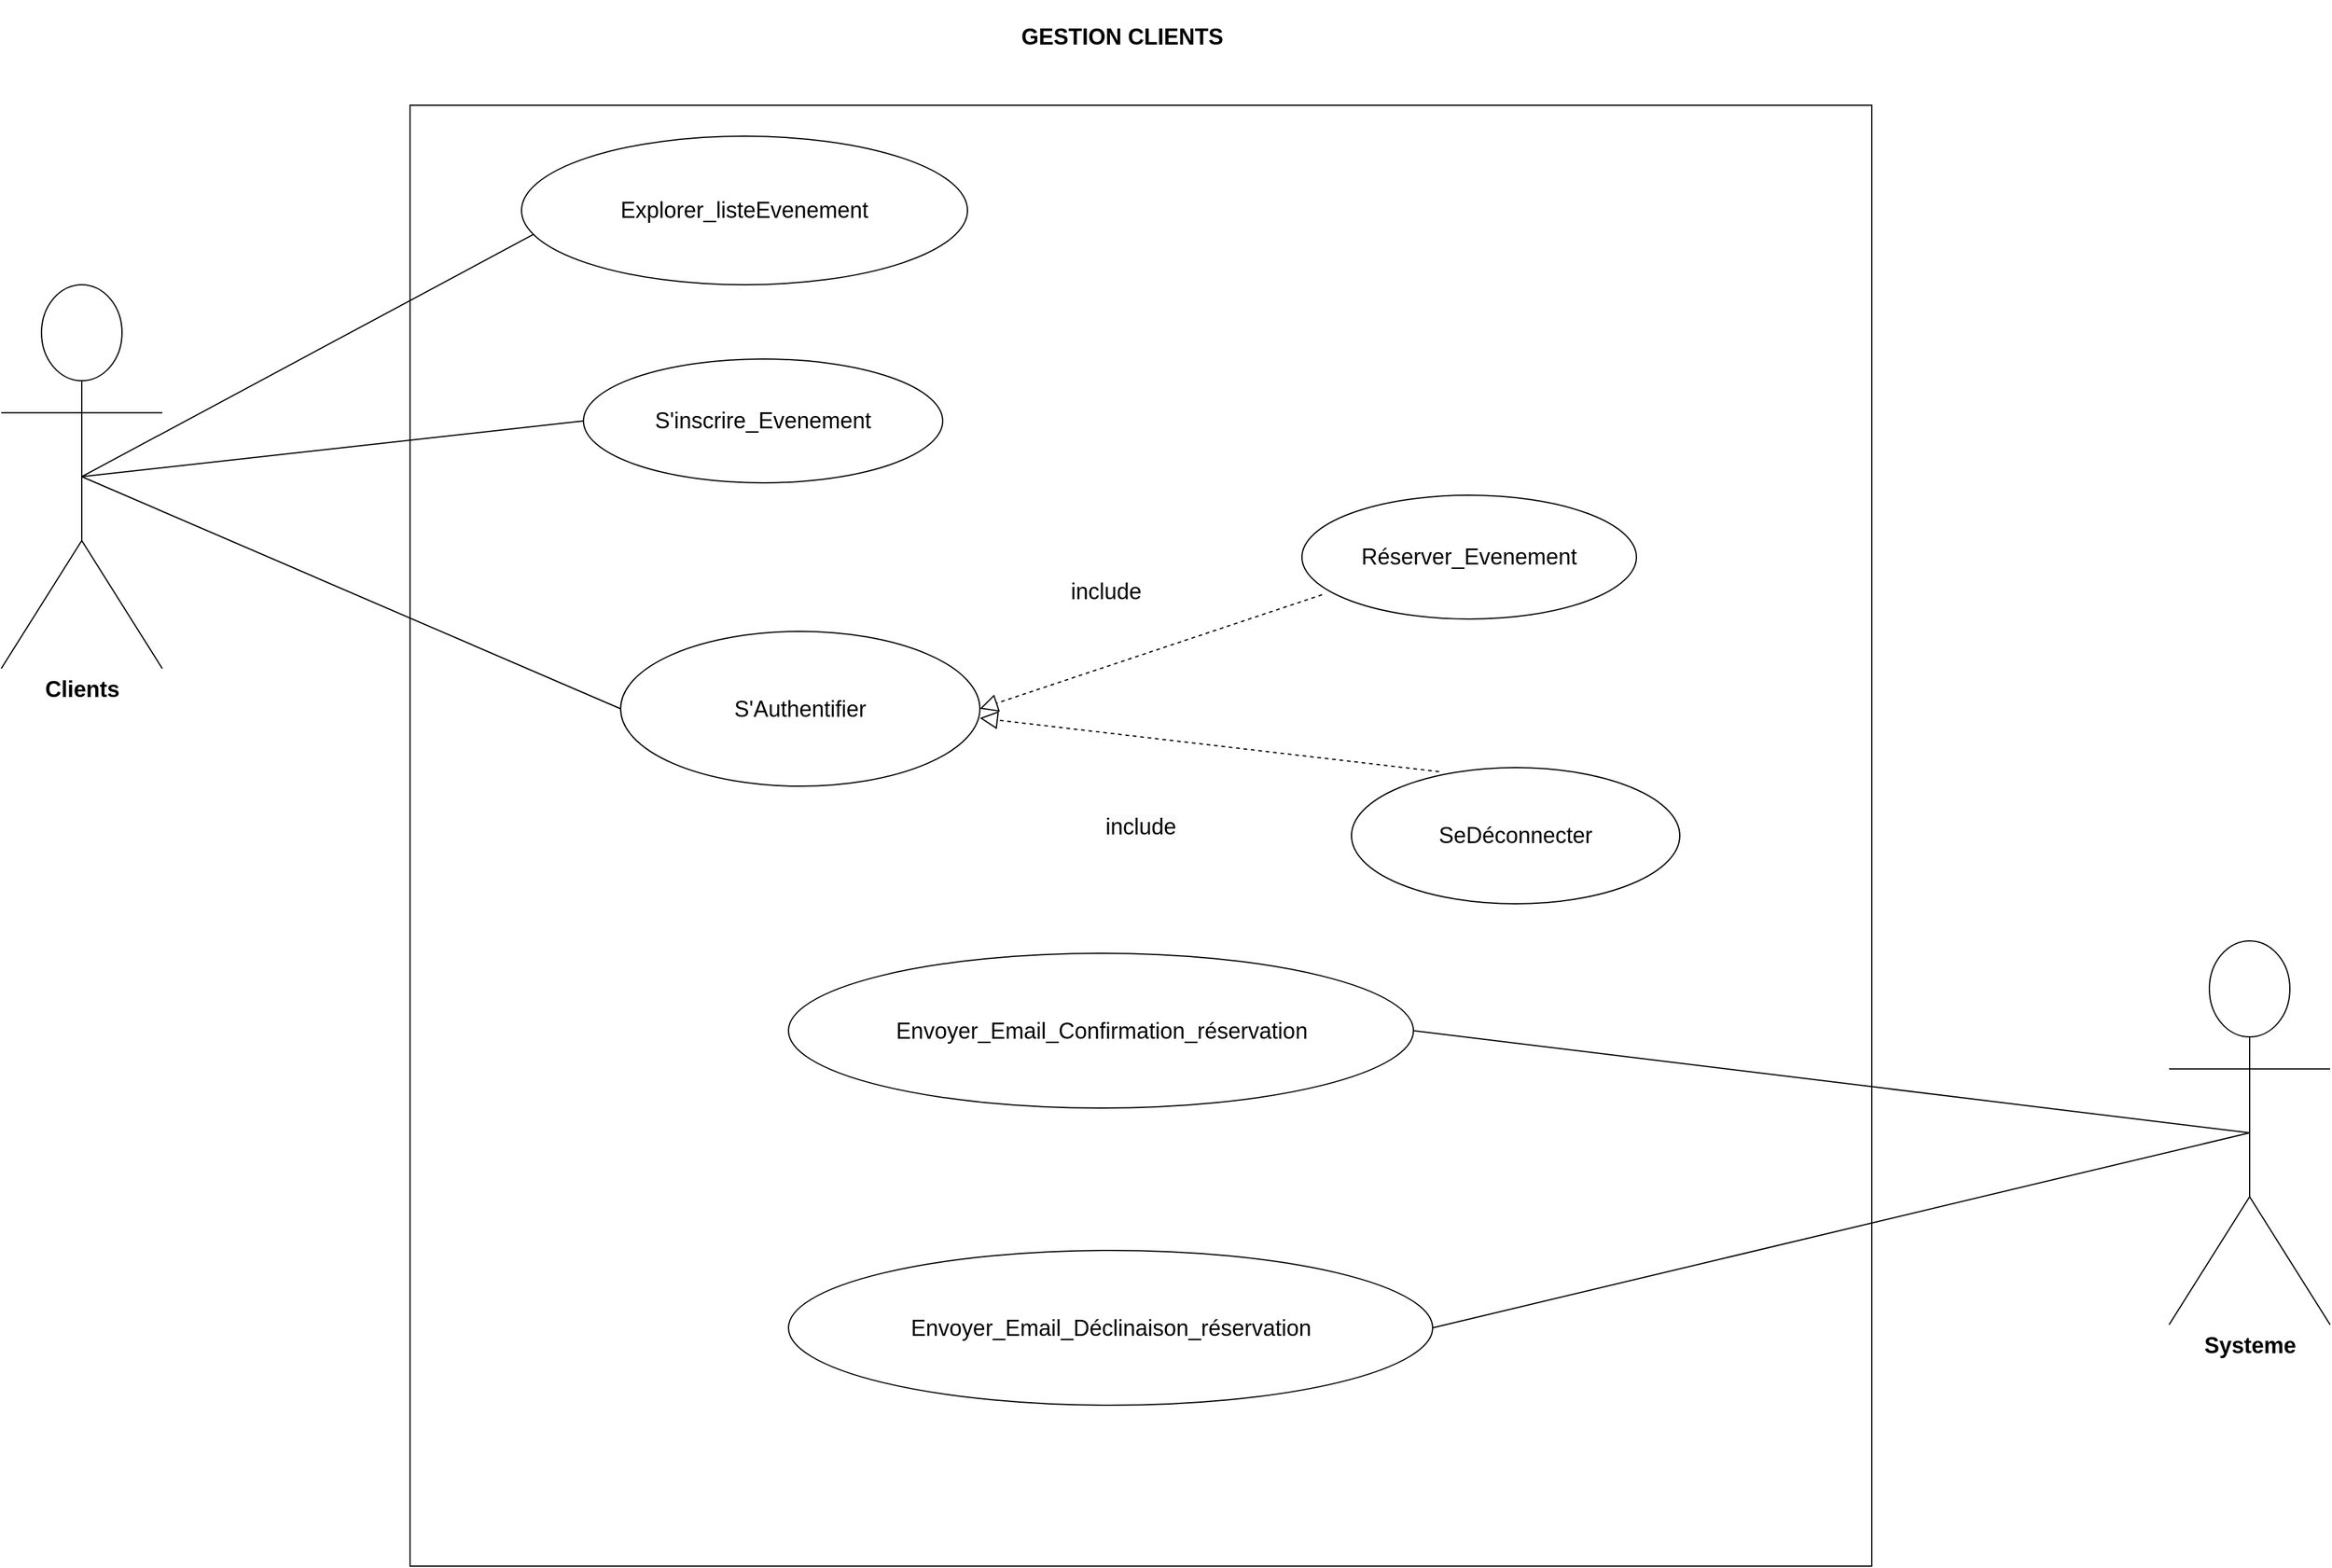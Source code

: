 <mxfile version="22.1.4" type="device">
  <diagram name="Page-1" id="4SaV8Scy8z52fkXbTntU">
    <mxGraphModel dx="2918" dy="2036" grid="1" gridSize="10" guides="1" tooltips="1" connect="1" arrows="1" fold="1" page="1" pageScale="1" pageWidth="827" pageHeight="1169" math="0" shadow="0">
      <root>
        <mxCell id="0" />
        <mxCell id="1" parent="0" />
        <mxCell id="HDKCLgBYvoo_a0cAm_rK-5" value="&lt;font style=&quot;font-size: 18px;&quot;&gt;&lt;b&gt;Clients&lt;/b&gt;&lt;/font&gt;" style="shape=umlActor;verticalLabelPosition=bottom;verticalAlign=top;html=1;" parent="1" vertex="1">
          <mxGeometry x="-420" y="-480" width="130" height="310" as="geometry" />
        </mxCell>
        <mxCell id="HDKCLgBYvoo_a0cAm_rK-8" value="" style="endArrow=block;dashed=1;endFill=0;endSize=12;html=1;rounded=0;exitX=0;exitY=0.5;exitDx=0;exitDy=0;entryX=1;entryY=0.5;entryDx=0;entryDy=0;" parent="1" edge="1">
          <mxGeometry width="160" relative="1" as="geometry">
            <mxPoint x="317.25" y="-525" as="sourcePoint" />
            <mxPoint x="97.25" y="-550" as="targetPoint" />
          </mxGeometry>
        </mxCell>
        <mxCell id="HDKCLgBYvoo_a0cAm_rK-11" value="Explorer_listeEvenement" style="ellipse;whiteSpace=wrap;html=1;" parent="1" vertex="1">
          <mxGeometry x="321" y="-320" width="184.5" height="120" as="geometry" />
        </mxCell>
        <mxCell id="HDKCLgBYvoo_a0cAm_rK-31" value="&lt;font style=&quot;font-size: 18px;&quot;&gt;&lt;b&gt;GESTION CLIENTS&lt;/b&gt;&lt;/font&gt;" style="text;html=1;strokeColor=none;fillColor=none;align=center;verticalAlign=middle;whiteSpace=wrap;rounded=0;" parent="1" vertex="1">
          <mxGeometry x="390" y="-710" width="190" height="60" as="geometry" />
        </mxCell>
        <mxCell id="HDKCLgBYvoo_a0cAm_rK-32" value="&#xa;&lt;span style=&quot;color: rgb(0, 0, 0); font-family: Helvetica; font-size: 18px; font-style: normal; font-variant-ligatures: normal; font-variant-caps: normal; font-weight: 400; letter-spacing: normal; orphans: 2; text-align: center; text-indent: 0px; text-transform: none; widows: 2; word-spacing: 0px; -webkit-text-stroke-width: 0px; background-color: rgb(251, 251, 251); text-decoration-thickness: initial; text-decoration-style: initial; text-decoration-color: initial; float: none; display: inline !important;&quot;&gt;include&lt;/span&gt;&#xa;&#xa;" style="whiteSpace=wrap;html=1;aspect=fixed;" parent="1" vertex="1">
          <mxGeometry x="-90" y="-625" width="1180" height="1180" as="geometry" />
        </mxCell>
        <mxCell id="HDKCLgBYvoo_a0cAm_rK-33" value="&lt;font style=&quot;font-size: 18px;&quot;&gt;Explorer_listeEvenement&lt;/font&gt;" style="ellipse;whiteSpace=wrap;html=1;" parent="1" vertex="1">
          <mxGeometry y="-600" width="360" height="120" as="geometry" />
        </mxCell>
        <mxCell id="HDKCLgBYvoo_a0cAm_rK-35" value="&lt;font style=&quot;font-size: 18px;&quot;&gt;SeDéconnecter&lt;/font&gt;" style="ellipse;whiteSpace=wrap;html=1;" parent="1" vertex="1">
          <mxGeometry x="670" y="-90" width="265" height="110" as="geometry" />
        </mxCell>
        <mxCell id="HDKCLgBYvoo_a0cAm_rK-38" value="&lt;font style=&quot;font-size: 18px;&quot;&gt;S&#39;inscrire_Evenement&lt;/font&gt;" style="ellipse;whiteSpace=wrap;html=1;" parent="1" vertex="1">
          <mxGeometry x="50" y="-420" width="290" height="100" as="geometry" />
        </mxCell>
        <mxCell id="HDKCLgBYvoo_a0cAm_rK-39" value="&lt;font style=&quot;font-size: 18px;&quot;&gt;S&#39;Authentifier&lt;/font&gt;" style="ellipse;whiteSpace=wrap;html=1;" parent="1" vertex="1">
          <mxGeometry x="80" y="-200" width="290" height="125" as="geometry" />
        </mxCell>
        <mxCell id="HDKCLgBYvoo_a0cAm_rK-42" value="" style="endArrow=none;html=1;rounded=0;entryX=0.028;entryY=0.659;entryDx=0;entryDy=0;entryPerimeter=0;exitX=0.5;exitY=0.5;exitDx=0;exitDy=0;exitPerimeter=0;" parent="1" source="HDKCLgBYvoo_a0cAm_rK-5" target="HDKCLgBYvoo_a0cAm_rK-33" edge="1">
          <mxGeometry width="50" height="50" relative="1" as="geometry">
            <mxPoint x="-315" y="-330" as="sourcePoint" />
            <mxPoint x="-250" y="-380" as="targetPoint" />
          </mxGeometry>
        </mxCell>
        <mxCell id="HDKCLgBYvoo_a0cAm_rK-49" value="&lt;font style=&quot;font-size: 18px;&quot;&gt;Réserver_Evenement&lt;/font&gt;" style="ellipse;whiteSpace=wrap;html=1;" parent="1" vertex="1">
          <mxGeometry x="630" y="-310" width="270" height="100" as="geometry" />
        </mxCell>
        <mxCell id="vtJss5XEdlXhz0v7qyCF-2" value="" style="endArrow=none;html=1;rounded=0;entryX=0;entryY=0.5;entryDx=0;entryDy=0;exitX=0.5;exitY=0.5;exitDx=0;exitDy=0;exitPerimeter=0;" edge="1" parent="1" source="HDKCLgBYvoo_a0cAm_rK-5" target="HDKCLgBYvoo_a0cAm_rK-38">
          <mxGeometry width="50" height="50" relative="1" as="geometry">
            <mxPoint x="-315" y="-325" as="sourcePoint" />
            <mxPoint x="-130" y="-360" as="targetPoint" />
          </mxGeometry>
        </mxCell>
        <mxCell id="vtJss5XEdlXhz0v7qyCF-5" value="" style="endArrow=none;html=1;rounded=0;entryX=0;entryY=0.5;entryDx=0;entryDy=0;exitX=0.5;exitY=0.5;exitDx=0;exitDy=0;exitPerimeter=0;" edge="1" parent="1" source="HDKCLgBYvoo_a0cAm_rK-5" target="HDKCLgBYvoo_a0cAm_rK-39">
          <mxGeometry width="50" height="50" relative="1" as="geometry">
            <mxPoint x="-170" y="-240" as="sourcePoint" />
            <mxPoint x="-120" y="-290" as="targetPoint" />
          </mxGeometry>
        </mxCell>
        <mxCell id="vtJss5XEdlXhz0v7qyCF-9" value="&lt;font style=&quot;font-size: 18px;&quot;&gt;Envoyer_Email_Confirmation_réservation&lt;/font&gt;" style="ellipse;whiteSpace=wrap;html=1;" vertex="1" parent="1">
          <mxGeometry x="215.5" y="60" width="504.5" height="125" as="geometry" />
        </mxCell>
        <mxCell id="vtJss5XEdlXhz0v7qyCF-16" value="" style="endArrow=none;html=1;rounded=0;entryX=1;entryY=0.5;entryDx=0;entryDy=0;exitX=0.5;exitY=0.5;exitDx=0;exitDy=0;exitPerimeter=0;" edge="1" parent="1" source="vtJss5XEdlXhz0v7qyCF-29" target="vtJss5XEdlXhz0v7qyCF-9">
          <mxGeometry width="50" height="50" relative="1" as="geometry">
            <mxPoint x="-347.61" y="158.57" as="sourcePoint" />
            <mxPoint x="-100" y="160" as="targetPoint" />
          </mxGeometry>
        </mxCell>
        <mxCell id="vtJss5XEdlXhz0v7qyCF-18" value="&lt;font style=&quot;font-size: 18px;&quot;&gt;Envoyer_Email_Déclinaison_réservation&lt;/font&gt;" style="ellipse;whiteSpace=wrap;html=1;" vertex="1" parent="1">
          <mxGeometry x="215.5" y="300" width="520" height="125" as="geometry" />
        </mxCell>
        <mxCell id="vtJss5XEdlXhz0v7qyCF-19" value="" style="endArrow=none;html=1;rounded=0;entryX=1;entryY=0.5;entryDx=0;entryDy=0;exitX=0.5;exitY=0.5;exitDx=0;exitDy=0;exitPerimeter=0;" edge="1" parent="1" source="vtJss5XEdlXhz0v7qyCF-29" target="vtJss5XEdlXhz0v7qyCF-18">
          <mxGeometry width="50" height="50" relative="1" as="geometry">
            <mxPoint x="-347.74" y="162.29" as="sourcePoint" />
            <mxPoint x="-100" y="230" as="targetPoint" />
          </mxGeometry>
        </mxCell>
        <mxCell id="vtJss5XEdlXhz0v7qyCF-21" value="&lt;font style=&quot;font-size: 18px;&quot;&gt;include&lt;/font&gt;" style="text;html=1;strokeColor=none;fillColor=none;align=center;verticalAlign=middle;whiteSpace=wrap;rounded=0;" vertex="1" parent="1">
          <mxGeometry x="414" y="-260" width="116" height="56" as="geometry" />
        </mxCell>
        <mxCell id="vtJss5XEdlXhz0v7qyCF-22" value="" style="endArrow=block;dashed=1;endFill=0;endSize=12;html=1;rounded=0;exitX=0.06;exitY=0.804;exitDx=0;exitDy=0;exitPerimeter=0;entryX=1;entryY=0.5;entryDx=0;entryDy=0;" edge="1" parent="1" source="HDKCLgBYvoo_a0cAm_rK-49" target="HDKCLgBYvoo_a0cAm_rK-39">
          <mxGeometry width="160" relative="1" as="geometry">
            <mxPoint x="360" y="-120" as="sourcePoint" />
            <mxPoint x="600" y="-210" as="targetPoint" />
            <Array as="points" />
          </mxGeometry>
        </mxCell>
        <mxCell id="vtJss5XEdlXhz0v7qyCF-29" value="&lt;font style=&quot;font-size: 18px;&quot;&gt;&lt;b style=&quot;&quot;&gt;Systeme&lt;/b&gt;&lt;/font&gt;" style="shape=umlActor;verticalLabelPosition=bottom;verticalAlign=top;html=1;" vertex="1" parent="1">
          <mxGeometry x="1330" y="50" width="130" height="310" as="geometry" />
        </mxCell>
        <mxCell id="vtJss5XEdlXhz0v7qyCF-31" value="" style="endArrow=block;dashed=1;endFill=0;endSize=12;html=1;rounded=0;exitX=0.267;exitY=0.03;exitDx=0;exitDy=0;exitPerimeter=0;" edge="1" parent="1" source="HDKCLgBYvoo_a0cAm_rK-35">
          <mxGeometry width="160" relative="1" as="geometry">
            <mxPoint x="686" y="-195" as="sourcePoint" />
            <mxPoint x="370" y="-130" as="targetPoint" />
            <Array as="points" />
          </mxGeometry>
        </mxCell>
      </root>
    </mxGraphModel>
  </diagram>
</mxfile>
